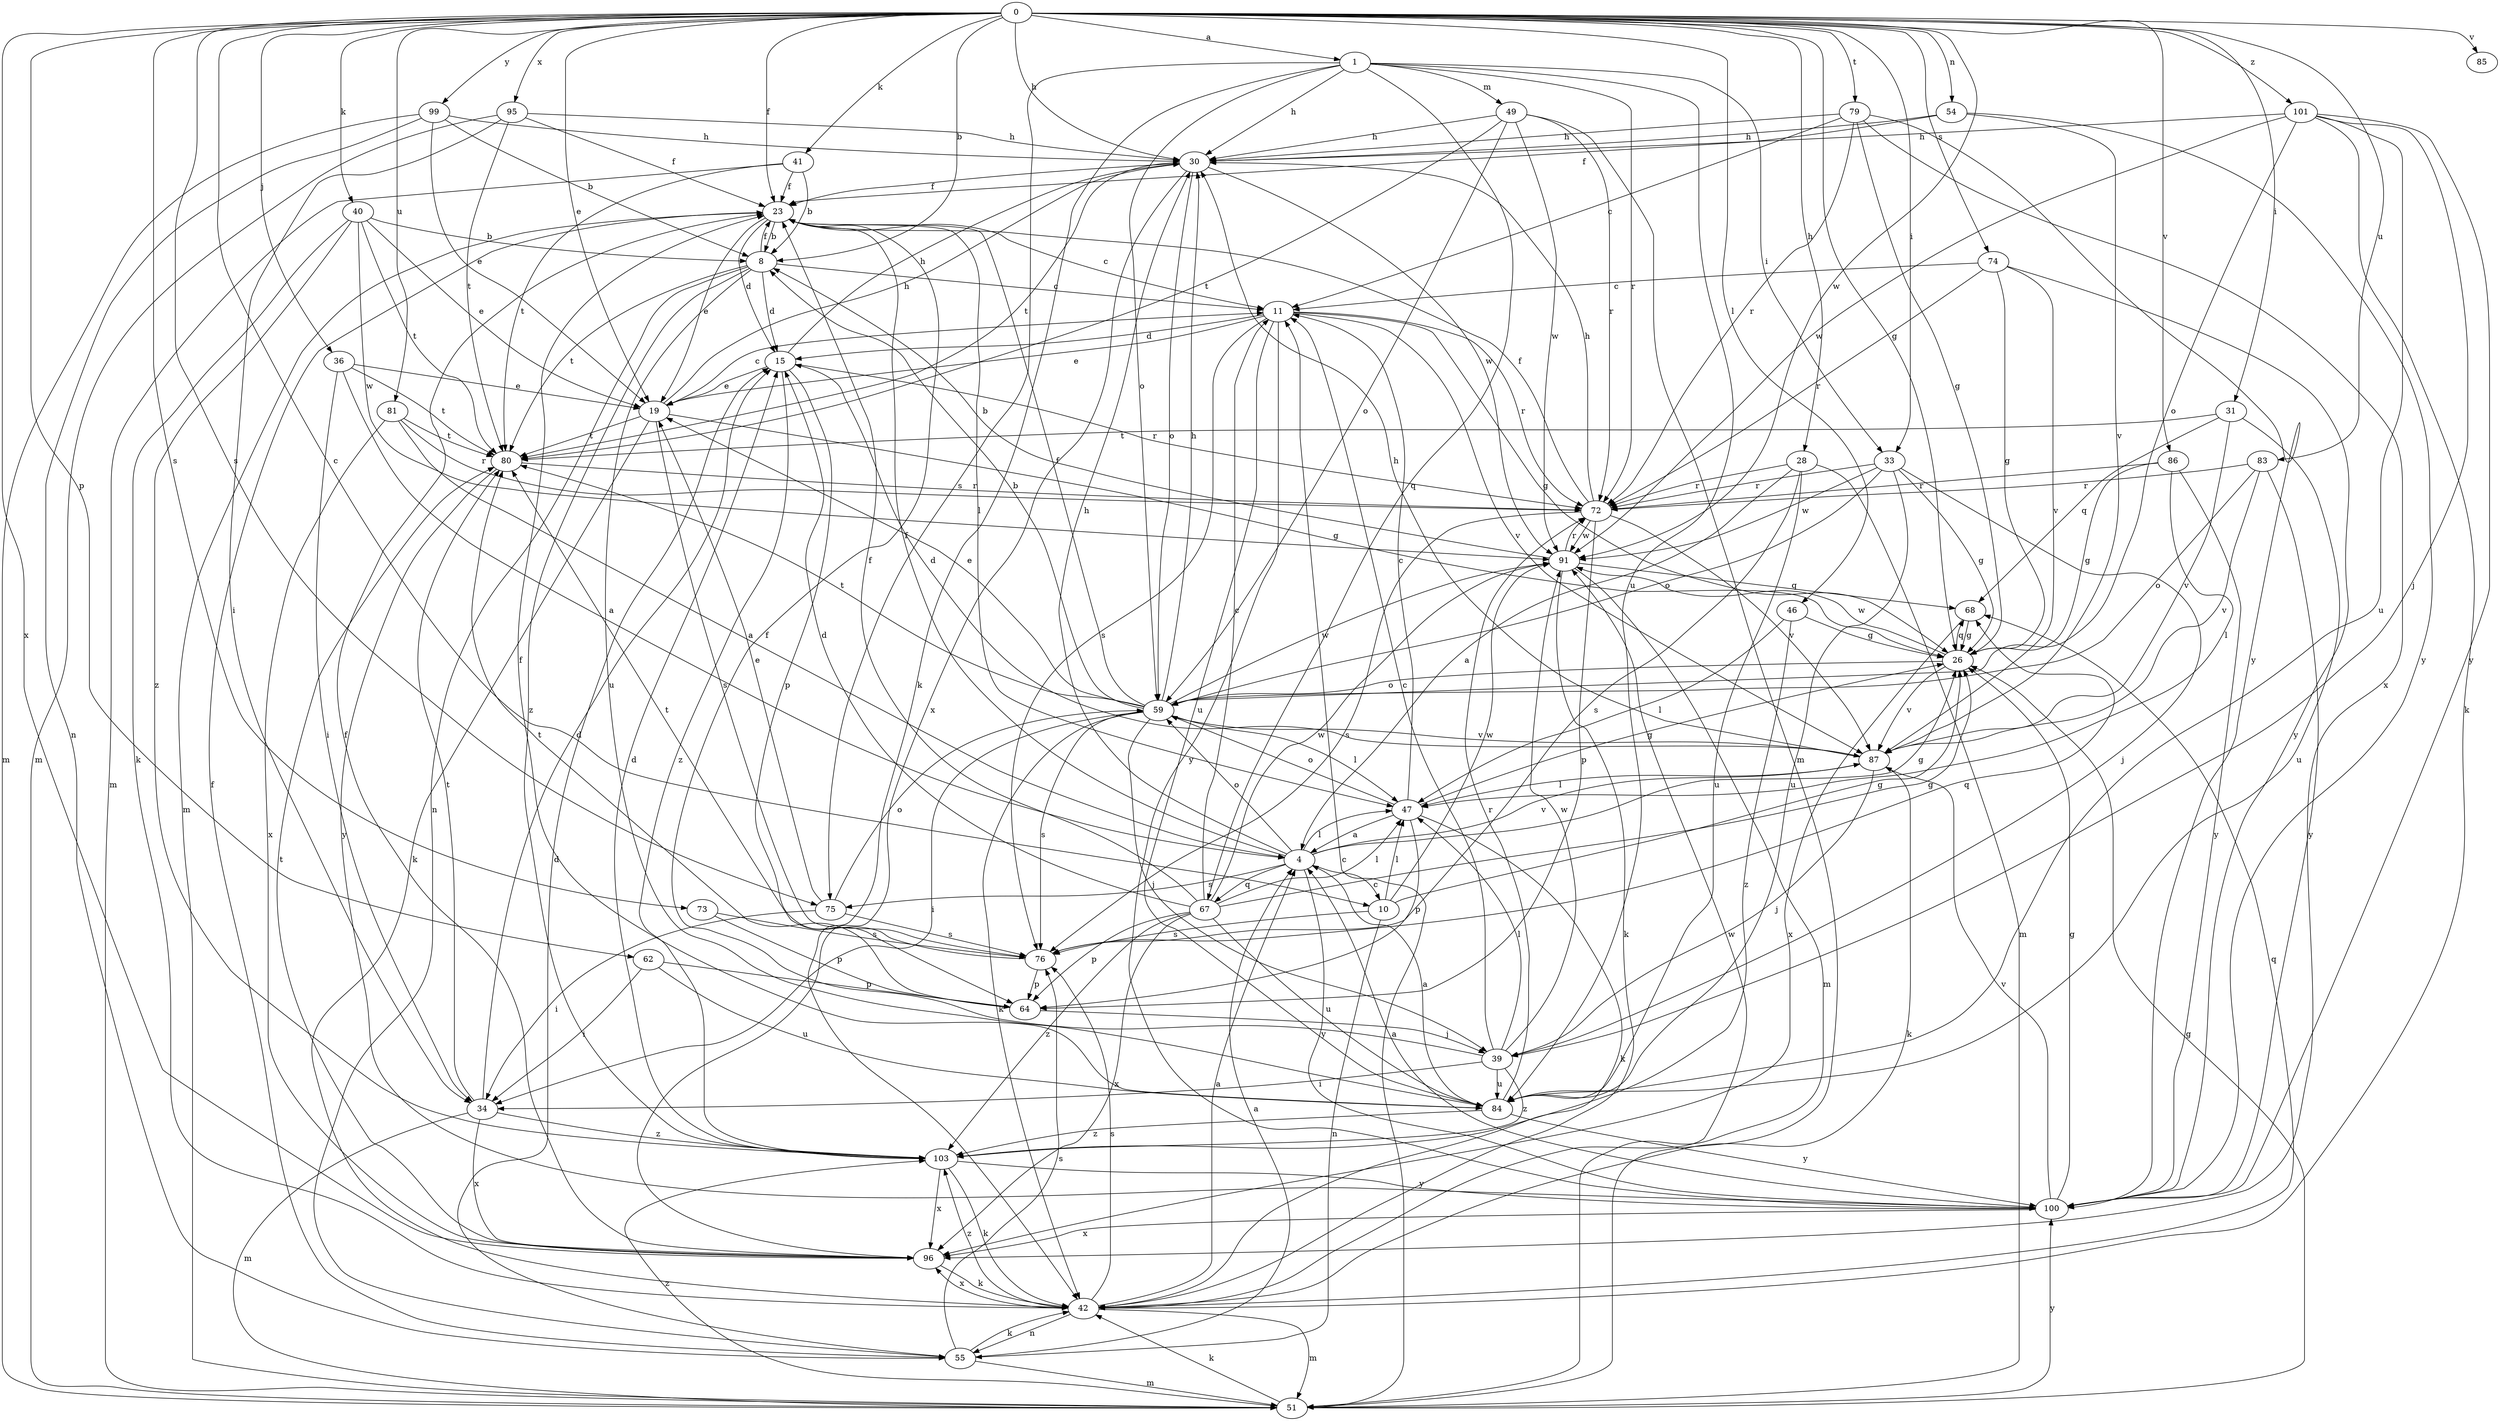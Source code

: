 strict digraph  {
0;
1;
4;
8;
10;
11;
15;
19;
23;
26;
28;
30;
31;
33;
34;
36;
39;
40;
41;
42;
46;
47;
49;
51;
54;
55;
59;
62;
64;
67;
68;
72;
73;
74;
75;
76;
79;
80;
81;
83;
84;
85;
86;
87;
91;
95;
96;
99;
100;
101;
103;
0 -> 1  [label=a];
0 -> 8  [label=b];
0 -> 10  [label=c];
0 -> 19  [label=e];
0 -> 23  [label=f];
0 -> 26  [label=g];
0 -> 28  [label=h];
0 -> 30  [label=h];
0 -> 31  [label=i];
0 -> 33  [label=i];
0 -> 36  [label=j];
0 -> 40  [label=k];
0 -> 41  [label=k];
0 -> 46  [label=l];
0 -> 54  [label=n];
0 -> 62  [label=p];
0 -> 73  [label=s];
0 -> 74  [label=s];
0 -> 75  [label=s];
0 -> 79  [label=t];
0 -> 81  [label=u];
0 -> 83  [label=u];
0 -> 85  [label=v];
0 -> 86  [label=v];
0 -> 91  [label=w];
0 -> 95  [label=x];
0 -> 96  [label=x];
0 -> 99  [label=y];
0 -> 101  [label=z];
1 -> 30  [label=h];
1 -> 33  [label=i];
1 -> 42  [label=k];
1 -> 49  [label=m];
1 -> 59  [label=o];
1 -> 67  [label=q];
1 -> 72  [label=r];
1 -> 75  [label=s];
1 -> 84  [label=u];
4 -> 10  [label=c];
4 -> 23  [label=f];
4 -> 26  [label=g];
4 -> 30  [label=h];
4 -> 47  [label=l];
4 -> 59  [label=o];
4 -> 67  [label=q];
4 -> 75  [label=s];
4 -> 87  [label=v];
4 -> 100  [label=y];
8 -> 11  [label=c];
8 -> 15  [label=d];
8 -> 23  [label=f];
8 -> 55  [label=n];
8 -> 80  [label=t];
8 -> 84  [label=u];
8 -> 103  [label=z];
10 -> 26  [label=g];
10 -> 47  [label=l];
10 -> 55  [label=n];
10 -> 76  [label=s];
10 -> 91  [label=w];
11 -> 15  [label=d];
11 -> 19  [label=e];
11 -> 26  [label=g];
11 -> 72  [label=r];
11 -> 76  [label=s];
11 -> 84  [label=u];
11 -> 87  [label=v];
11 -> 100  [label=y];
15 -> 19  [label=e];
15 -> 30  [label=h];
15 -> 64  [label=p];
15 -> 72  [label=r];
15 -> 103  [label=z];
19 -> 11  [label=c];
19 -> 26  [label=g];
19 -> 30  [label=h];
19 -> 42  [label=k];
19 -> 76  [label=s];
19 -> 80  [label=t];
23 -> 8  [label=b];
23 -> 11  [label=c];
23 -> 15  [label=d];
23 -> 19  [label=e];
23 -> 47  [label=l];
23 -> 51  [label=m];
26 -> 59  [label=o];
26 -> 68  [label=q];
26 -> 87  [label=v];
26 -> 91  [label=w];
28 -> 4  [label=a];
28 -> 51  [label=m];
28 -> 72  [label=r];
28 -> 76  [label=s];
28 -> 84  [label=u];
30 -> 23  [label=f];
30 -> 59  [label=o];
30 -> 80  [label=t];
30 -> 91  [label=w];
30 -> 96  [label=x];
31 -> 68  [label=q];
31 -> 80  [label=t];
31 -> 84  [label=u];
31 -> 87  [label=v];
33 -> 26  [label=g];
33 -> 39  [label=j];
33 -> 59  [label=o];
33 -> 72  [label=r];
33 -> 84  [label=u];
33 -> 91  [label=w];
34 -> 15  [label=d];
34 -> 51  [label=m];
34 -> 80  [label=t];
34 -> 96  [label=x];
34 -> 103  [label=z];
36 -> 4  [label=a];
36 -> 19  [label=e];
36 -> 34  [label=i];
36 -> 80  [label=t];
39 -> 11  [label=c];
39 -> 23  [label=f];
39 -> 34  [label=i];
39 -> 47  [label=l];
39 -> 84  [label=u];
39 -> 91  [label=w];
39 -> 103  [label=z];
40 -> 8  [label=b];
40 -> 19  [label=e];
40 -> 42  [label=k];
40 -> 80  [label=t];
40 -> 91  [label=w];
40 -> 103  [label=z];
41 -> 8  [label=b];
41 -> 23  [label=f];
41 -> 51  [label=m];
41 -> 80  [label=t];
42 -> 4  [label=a];
42 -> 51  [label=m];
42 -> 55  [label=n];
42 -> 68  [label=q];
42 -> 76  [label=s];
42 -> 91  [label=w];
42 -> 96  [label=x];
42 -> 103  [label=z];
46 -> 26  [label=g];
46 -> 47  [label=l];
46 -> 103  [label=z];
47 -> 4  [label=a];
47 -> 11  [label=c];
47 -> 26  [label=g];
47 -> 42  [label=k];
47 -> 59  [label=o];
47 -> 64  [label=p];
49 -> 30  [label=h];
49 -> 51  [label=m];
49 -> 59  [label=o];
49 -> 72  [label=r];
49 -> 80  [label=t];
49 -> 91  [label=w];
51 -> 11  [label=c];
51 -> 26  [label=g];
51 -> 42  [label=k];
51 -> 100  [label=y];
51 -> 103  [label=z];
54 -> 23  [label=f];
54 -> 30  [label=h];
54 -> 87  [label=v];
54 -> 100  [label=y];
55 -> 4  [label=a];
55 -> 15  [label=d];
55 -> 23  [label=f];
55 -> 42  [label=k];
55 -> 51  [label=m];
55 -> 76  [label=s];
59 -> 8  [label=b];
59 -> 19  [label=e];
59 -> 23  [label=f];
59 -> 30  [label=h];
59 -> 34  [label=i];
59 -> 39  [label=j];
59 -> 42  [label=k];
59 -> 47  [label=l];
59 -> 76  [label=s];
59 -> 80  [label=t];
59 -> 87  [label=v];
59 -> 91  [label=w];
62 -> 34  [label=i];
62 -> 64  [label=p];
62 -> 84  [label=u];
64 -> 39  [label=j];
64 -> 80  [label=t];
67 -> 11  [label=c];
67 -> 15  [label=d];
67 -> 23  [label=f];
67 -> 26  [label=g];
67 -> 47  [label=l];
67 -> 64  [label=p];
67 -> 84  [label=u];
67 -> 91  [label=w];
67 -> 96  [label=x];
67 -> 103  [label=z];
68 -> 26  [label=g];
68 -> 96  [label=x];
72 -> 23  [label=f];
72 -> 30  [label=h];
72 -> 64  [label=p];
72 -> 76  [label=s];
72 -> 87  [label=v];
72 -> 91  [label=w];
73 -> 64  [label=p];
73 -> 76  [label=s];
74 -> 11  [label=c];
74 -> 26  [label=g];
74 -> 72  [label=r];
74 -> 87  [label=v];
74 -> 100  [label=y];
75 -> 19  [label=e];
75 -> 34  [label=i];
75 -> 59  [label=o];
75 -> 76  [label=s];
76 -> 64  [label=p];
76 -> 68  [label=q];
76 -> 80  [label=t];
79 -> 11  [label=c];
79 -> 26  [label=g];
79 -> 30  [label=h];
79 -> 72  [label=r];
79 -> 96  [label=x];
79 -> 100  [label=y];
80 -> 72  [label=r];
80 -> 100  [label=y];
81 -> 4  [label=a];
81 -> 72  [label=r];
81 -> 80  [label=t];
81 -> 96  [label=x];
83 -> 59  [label=o];
83 -> 72  [label=r];
83 -> 87  [label=v];
83 -> 100  [label=y];
84 -> 4  [label=a];
84 -> 23  [label=f];
84 -> 72  [label=r];
84 -> 100  [label=y];
84 -> 103  [label=z];
86 -> 26  [label=g];
86 -> 47  [label=l];
86 -> 72  [label=r];
86 -> 100  [label=y];
87 -> 15  [label=d];
87 -> 30  [label=h];
87 -> 39  [label=j];
87 -> 42  [label=k];
87 -> 47  [label=l];
91 -> 8  [label=b];
91 -> 42  [label=k];
91 -> 51  [label=m];
91 -> 68  [label=q];
91 -> 72  [label=r];
95 -> 23  [label=f];
95 -> 30  [label=h];
95 -> 34  [label=i];
95 -> 51  [label=m];
95 -> 80  [label=t];
96 -> 23  [label=f];
96 -> 42  [label=k];
96 -> 80  [label=t];
99 -> 8  [label=b];
99 -> 19  [label=e];
99 -> 30  [label=h];
99 -> 51  [label=m];
99 -> 55  [label=n];
100 -> 4  [label=a];
100 -> 26  [label=g];
100 -> 87  [label=v];
100 -> 96  [label=x];
101 -> 30  [label=h];
101 -> 39  [label=j];
101 -> 42  [label=k];
101 -> 59  [label=o];
101 -> 84  [label=u];
101 -> 91  [label=w];
101 -> 100  [label=y];
103 -> 15  [label=d];
103 -> 42  [label=k];
103 -> 96  [label=x];
103 -> 100  [label=y];
}
